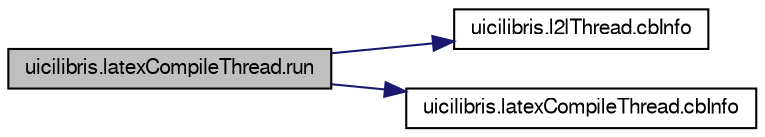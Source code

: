 digraph G
{
  edge [fontname="FreeSans",fontsize="10",labelfontname="FreeSans",labelfontsize="10"];
  node [fontname="FreeSans",fontsize="10",shape=record];
  rankdir="LR";
  Node1 [label="uicilibris.latexCompileThread.run",height=0.2,width=0.4,color="black", fillcolor="grey75", style="filled" fontcolor="black"];
  Node1 -> Node2 [color="midnightblue",fontsize="10",style="solid",fontname="FreeSans"];
  Node2 [label="uicilibris.l2lThread.cbInfo",height=0.2,width=0.4,color="black", fillcolor="white", style="filled",URL="$classuicilibris_1_1l2lThread.html#a28397d7c4810cb174522c80b5598f14f",tooltip="a callback function to display progress information"];
  Node1 -> Node3 [color="midnightblue",fontsize="10",style="solid",fontname="FreeSans"];
  Node3 [label="uicilibris.latexCompileThread.cbInfo",height=0.2,width=0.4,color="black", fillcolor="white", style="filled",URL="$classuicilibris_1_1latexCompileThread.html#af1ca34e7c4db9ef4eabb1c3d660fa032",tooltip="a callback function to display progress information"];
}
